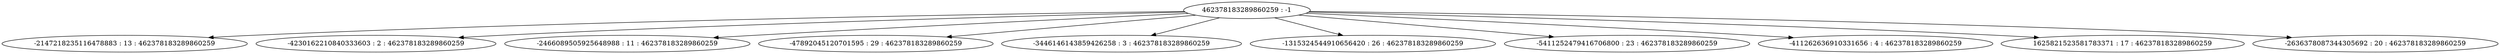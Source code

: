 digraph "plots_30/tree_9.dot" {
	0 [label="462378183289860259 : -1"]
	1 [label="-2147218235116478883 : 13 : 462378183289860259"]
	2 [label="-4230162210840333603 : 2 : 462378183289860259"]
	3 [label="-2466089505925648988 : 11 : 462378183289860259"]
	4 [label="-47892045120701595 : 29 : 462378183289860259"]
	5 [label="-3446146143859426258 : 3 : 462378183289860259"]
	6 [label="-1315324544910656420 : 26 : 462378183289860259"]
	7 [label="-5411252479416706800 : 23 : 462378183289860259"]
	8 [label="-411262636910331656 : 4 : 462378183289860259"]
	9 [label="1625821523581783371 : 17 : 462378183289860259"]
	10 [label="-2636378087344305692 : 20 : 462378183289860259"]
	0 -> 1
	0 -> 2
	0 -> 3
	0 -> 4
	0 -> 5
	0 -> 6
	0 -> 7
	0 -> 8
	0 -> 9
	0 -> 10
}
